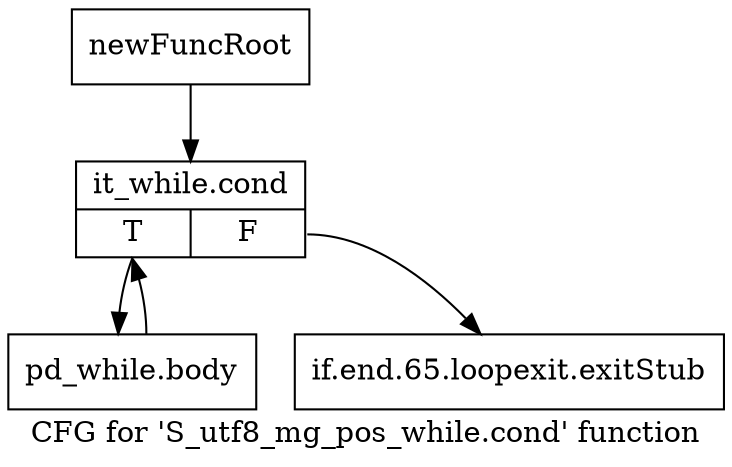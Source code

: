digraph "CFG for 'S_utf8_mg_pos_while.cond' function" {
	label="CFG for 'S_utf8_mg_pos_while.cond' function";

	Node0x5539770 [shape=record,label="{newFuncRoot}"];
	Node0x5539770 -> Node0x5539810;
	Node0x55397c0 [shape=record,label="{if.end.65.loopexit.exitStub}"];
	Node0x5539810 [shape=record,label="{it_while.cond|{<s0>T|<s1>F}}"];
	Node0x5539810:s0 -> Node0x5539860;
	Node0x5539810:s1 -> Node0x55397c0;
	Node0x5539860 [shape=record,label="{pd_while.body}"];
	Node0x5539860 -> Node0x5539810;
}
